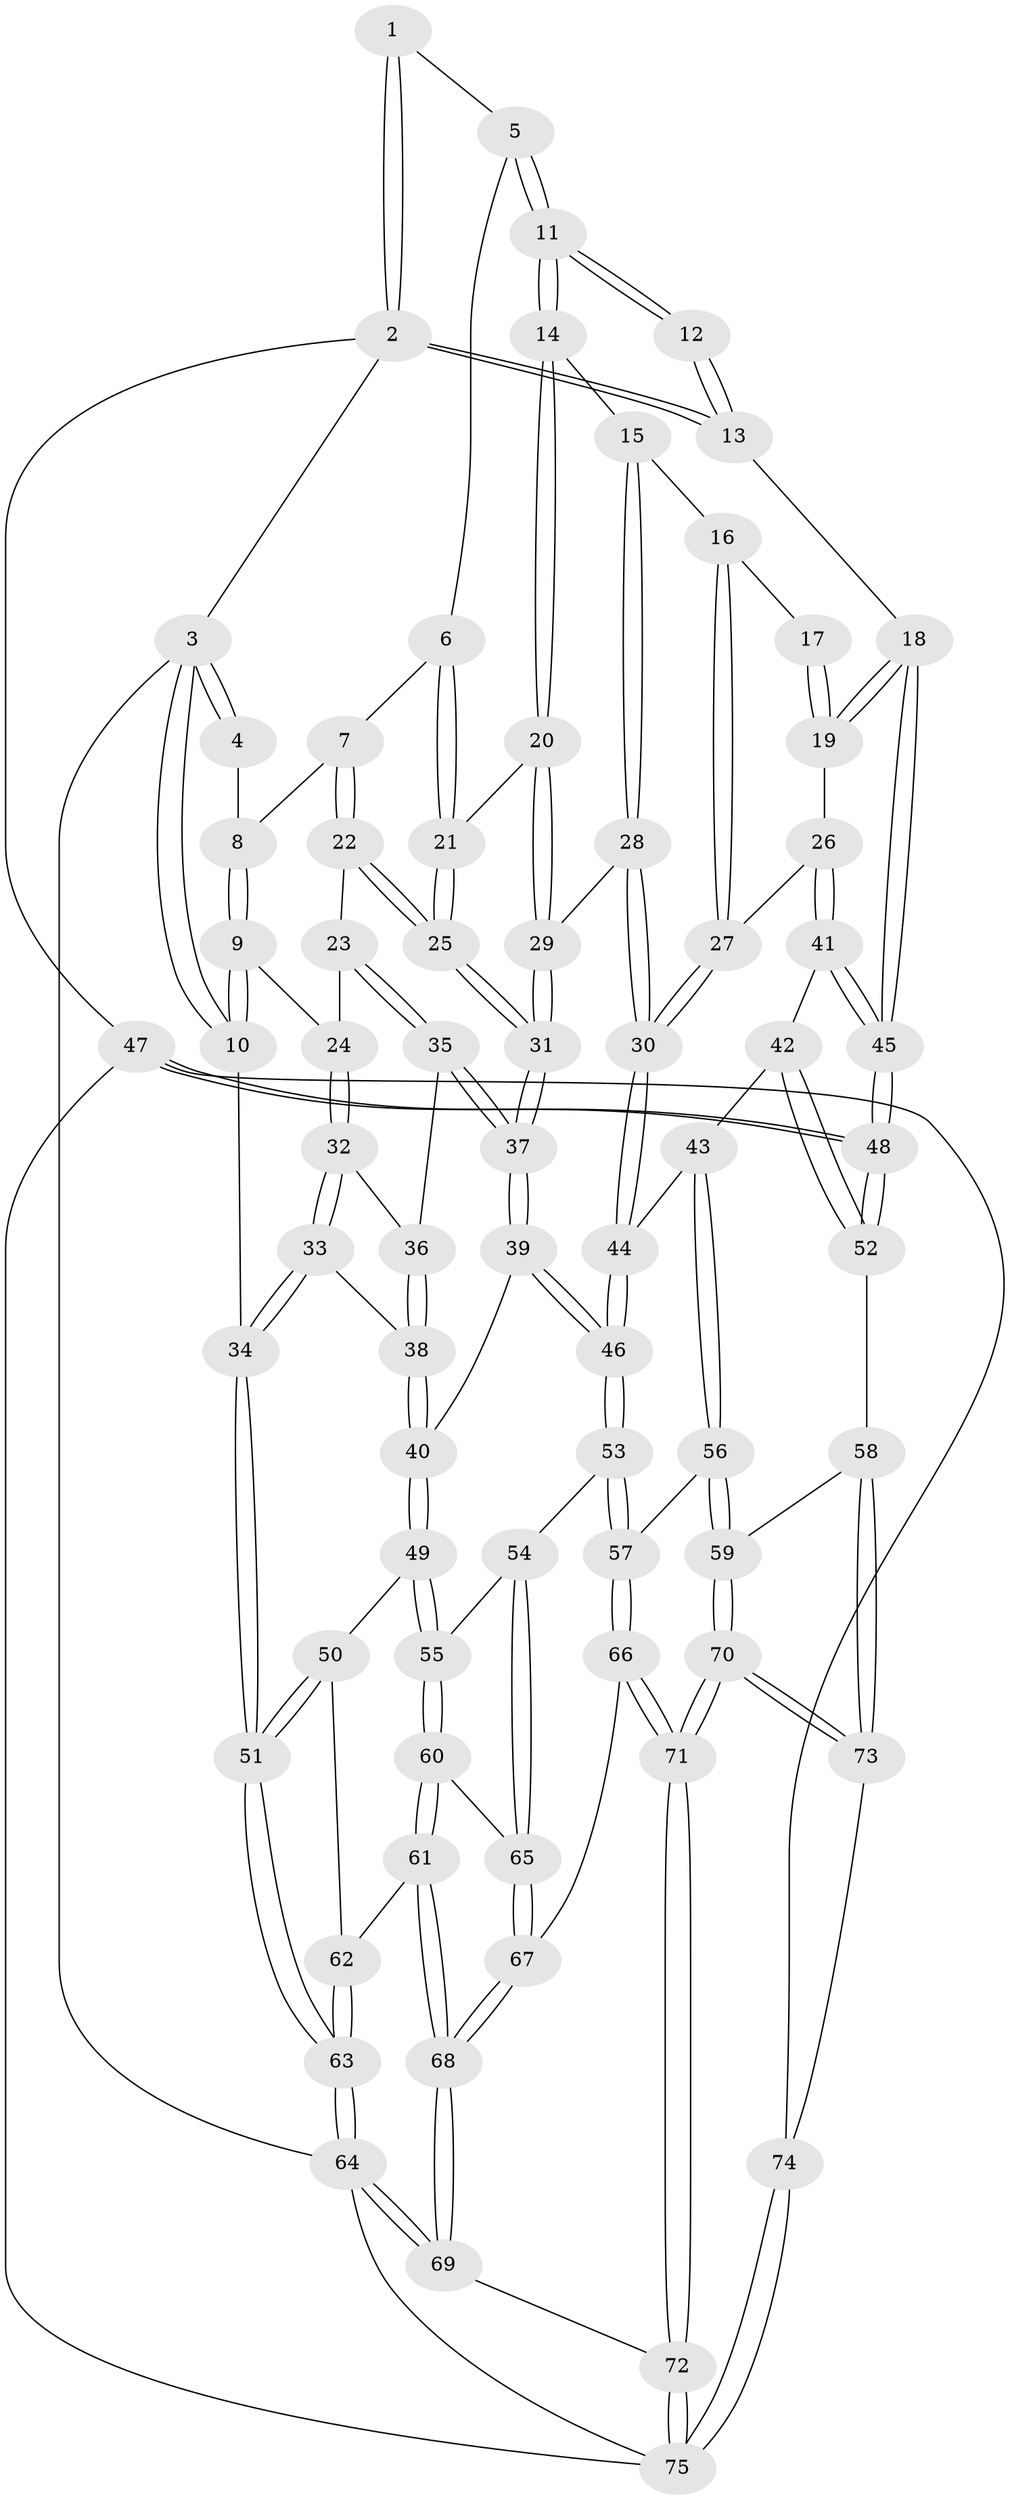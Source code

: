 // coarse degree distribution, {2: 0.13157894736842105, 4: 0.23684210526315788, 5: 0.13157894736842105, 3: 0.5}
// Generated by graph-tools (version 1.1) at 2025/54/03/04/25 22:54:49]
// undirected, 75 vertices, 184 edges
graph export_dot {
  node [color=gray90,style=filled];
  1 [pos="+0.46956456310803435+0"];
  2 [pos="+1+0"];
  3 [pos="+0+0"];
  4 [pos="+0+0"];
  5 [pos="+0.47106719240388084+0"];
  6 [pos="+0.32437517281912104+0.09553154649324996"];
  7 [pos="+0.3205284958481579+0.0992529962950482"];
  8 [pos="+0.10761981180672343+0.06023084567453548"];
  9 [pos="+0.12363071113426005+0.19636617272531984"];
  10 [pos="+0+0.3381210408841615"];
  11 [pos="+0.5557488498161965+0.047883125323378614"];
  12 [pos="+0.7960033453548295+0.03773533630322533"];
  13 [pos="+1+0"];
  14 [pos="+0.5634548859260695+0.06807965784535168"];
  15 [pos="+0.6091283915359091+0.11573606736918372"];
  16 [pos="+0.6148776322811742+0.11894885985456513"];
  17 [pos="+0.7242358397953977+0.13671935229292612"];
  18 [pos="+1+0"];
  19 [pos="+0.8217525268253347+0.1965153647921262"];
  20 [pos="+0.4859511744380217+0.20677728424468994"];
  21 [pos="+0.40242944196918023+0.20136548142738558"];
  22 [pos="+0.31930211500050004+0.10152245838535054"];
  23 [pos="+0.20096298380067895+0.21841693361096834"];
  24 [pos="+0.15918865869606855+0.20957188203488086"];
  25 [pos="+0.3603508338170409+0.33307409844903485"];
  26 [pos="+0.801935816096838+0.30914557389090347"];
  27 [pos="+0.7081086194624872+0.3142058407911855"];
  28 [pos="+0.571843897076546+0.34191943123442153"];
  29 [pos="+0.46570687972839814+0.322167099868625"];
  30 [pos="+0.6173778444607042+0.3757355927930408"];
  31 [pos="+0.3600918497280636+0.373331706713246"];
  32 [pos="+0.13387981831339174+0.3367540971006443"];
  33 [pos="+0+0.4029584248451925"];
  34 [pos="+0+0.40521418749153476"];
  35 [pos="+0.25840374164957575+0.31892423853847574"];
  36 [pos="+0.13455478722708625+0.33678966973504326"];
  37 [pos="+0.3337339529730816+0.4014194347367768"];
  38 [pos="+0.23372180665058315+0.44590455528738865"];
  39 [pos="+0.33269697816118277+0.40715827501935786"];
  40 [pos="+0.2784400322129388+0.4561316968245207"];
  41 [pos="+0.8384510395802254+0.3531088563762659"];
  42 [pos="+0.7463754304719109+0.4903896812248212"];
  43 [pos="+0.640467225694744+0.5055965703892821"];
  44 [pos="+0.6240354180280966+0.49258617685442213"];
  45 [pos="+1+0.4472238548661903"];
  46 [pos="+0.47480049490504184+0.5335607525544647"];
  47 [pos="+1+0.8607871704796681"];
  48 [pos="+1+0.6484565373300474"];
  49 [pos="+0.25884181488138064+0.5086261855215798"];
  50 [pos="+0.2509263826009922+0.517790596421293"];
  51 [pos="+0+0.5915536126501892"];
  52 [pos="+0.9687410222898625+0.6675420295168143"];
  53 [pos="+0.46665607927451797+0.5888208837290062"];
  54 [pos="+0.43312851369985467+0.6256957936346028"];
  55 [pos="+0.33659353988795315+0.620918872478678"];
  56 [pos="+0.6771560187101661+0.6895529556187769"];
  57 [pos="+0.5837996671127436+0.717163703145153"];
  58 [pos="+0.8750040879953596+0.708310244285079"];
  59 [pos="+0.743171021929274+0.7245284176162163"];
  60 [pos="+0.3181177946295201+0.6713424444700321"];
  61 [pos="+0.26218652460440733+0.7121533998856413"];
  62 [pos="+0.19307978498445033+0.6800136807042433"];
  63 [pos="+0+0.830888595736242"];
  64 [pos="+0+1"];
  65 [pos="+0.41427217848223713+0.7075327847915609"];
  66 [pos="+0.5487615539992998+0.7567622941493145"];
  67 [pos="+0.42415479670344036+0.7775267219900482"];
  68 [pos="+0.3547567837083337+0.8612737853676374"];
  69 [pos="+0.3012519362128529+1"];
  70 [pos="+0.6523918317891143+1"];
  71 [pos="+0.6215955130462951+1"];
  72 [pos="+0.6026306510901791+1"];
  73 [pos="+0.836922565996591+0.8816785072871373"];
  74 [pos="+0.8845976666261189+0.9412272919842193"];
  75 [pos="+0.692998850103914+1"];
  1 -- 2;
  1 -- 2;
  1 -- 5;
  2 -- 3;
  2 -- 13;
  2 -- 13;
  2 -- 47;
  3 -- 4;
  3 -- 4;
  3 -- 10;
  3 -- 10;
  3 -- 64;
  4 -- 8;
  5 -- 6;
  5 -- 11;
  5 -- 11;
  6 -- 7;
  6 -- 21;
  6 -- 21;
  7 -- 8;
  7 -- 22;
  7 -- 22;
  8 -- 9;
  8 -- 9;
  9 -- 10;
  9 -- 10;
  9 -- 24;
  10 -- 34;
  11 -- 12;
  11 -- 12;
  11 -- 14;
  11 -- 14;
  12 -- 13;
  12 -- 13;
  13 -- 18;
  14 -- 15;
  14 -- 20;
  14 -- 20;
  15 -- 16;
  15 -- 28;
  15 -- 28;
  16 -- 17;
  16 -- 27;
  16 -- 27;
  17 -- 19;
  17 -- 19;
  18 -- 19;
  18 -- 19;
  18 -- 45;
  18 -- 45;
  19 -- 26;
  20 -- 21;
  20 -- 29;
  20 -- 29;
  21 -- 25;
  21 -- 25;
  22 -- 23;
  22 -- 25;
  22 -- 25;
  23 -- 24;
  23 -- 35;
  23 -- 35;
  24 -- 32;
  24 -- 32;
  25 -- 31;
  25 -- 31;
  26 -- 27;
  26 -- 41;
  26 -- 41;
  27 -- 30;
  27 -- 30;
  28 -- 29;
  28 -- 30;
  28 -- 30;
  29 -- 31;
  29 -- 31;
  30 -- 44;
  30 -- 44;
  31 -- 37;
  31 -- 37;
  32 -- 33;
  32 -- 33;
  32 -- 36;
  33 -- 34;
  33 -- 34;
  33 -- 38;
  34 -- 51;
  34 -- 51;
  35 -- 36;
  35 -- 37;
  35 -- 37;
  36 -- 38;
  36 -- 38;
  37 -- 39;
  37 -- 39;
  38 -- 40;
  38 -- 40;
  39 -- 40;
  39 -- 46;
  39 -- 46;
  40 -- 49;
  40 -- 49;
  41 -- 42;
  41 -- 45;
  41 -- 45;
  42 -- 43;
  42 -- 52;
  42 -- 52;
  43 -- 44;
  43 -- 56;
  43 -- 56;
  44 -- 46;
  44 -- 46;
  45 -- 48;
  45 -- 48;
  46 -- 53;
  46 -- 53;
  47 -- 48;
  47 -- 48;
  47 -- 74;
  47 -- 75;
  48 -- 52;
  48 -- 52;
  49 -- 50;
  49 -- 55;
  49 -- 55;
  50 -- 51;
  50 -- 51;
  50 -- 62;
  51 -- 63;
  51 -- 63;
  52 -- 58;
  53 -- 54;
  53 -- 57;
  53 -- 57;
  54 -- 55;
  54 -- 65;
  54 -- 65;
  55 -- 60;
  55 -- 60;
  56 -- 57;
  56 -- 59;
  56 -- 59;
  57 -- 66;
  57 -- 66;
  58 -- 59;
  58 -- 73;
  58 -- 73;
  59 -- 70;
  59 -- 70;
  60 -- 61;
  60 -- 61;
  60 -- 65;
  61 -- 62;
  61 -- 68;
  61 -- 68;
  62 -- 63;
  62 -- 63;
  63 -- 64;
  63 -- 64;
  64 -- 69;
  64 -- 69;
  64 -- 75;
  65 -- 67;
  65 -- 67;
  66 -- 67;
  66 -- 71;
  66 -- 71;
  67 -- 68;
  67 -- 68;
  68 -- 69;
  68 -- 69;
  69 -- 72;
  70 -- 71;
  70 -- 71;
  70 -- 73;
  70 -- 73;
  71 -- 72;
  71 -- 72;
  72 -- 75;
  72 -- 75;
  73 -- 74;
  74 -- 75;
  74 -- 75;
}
